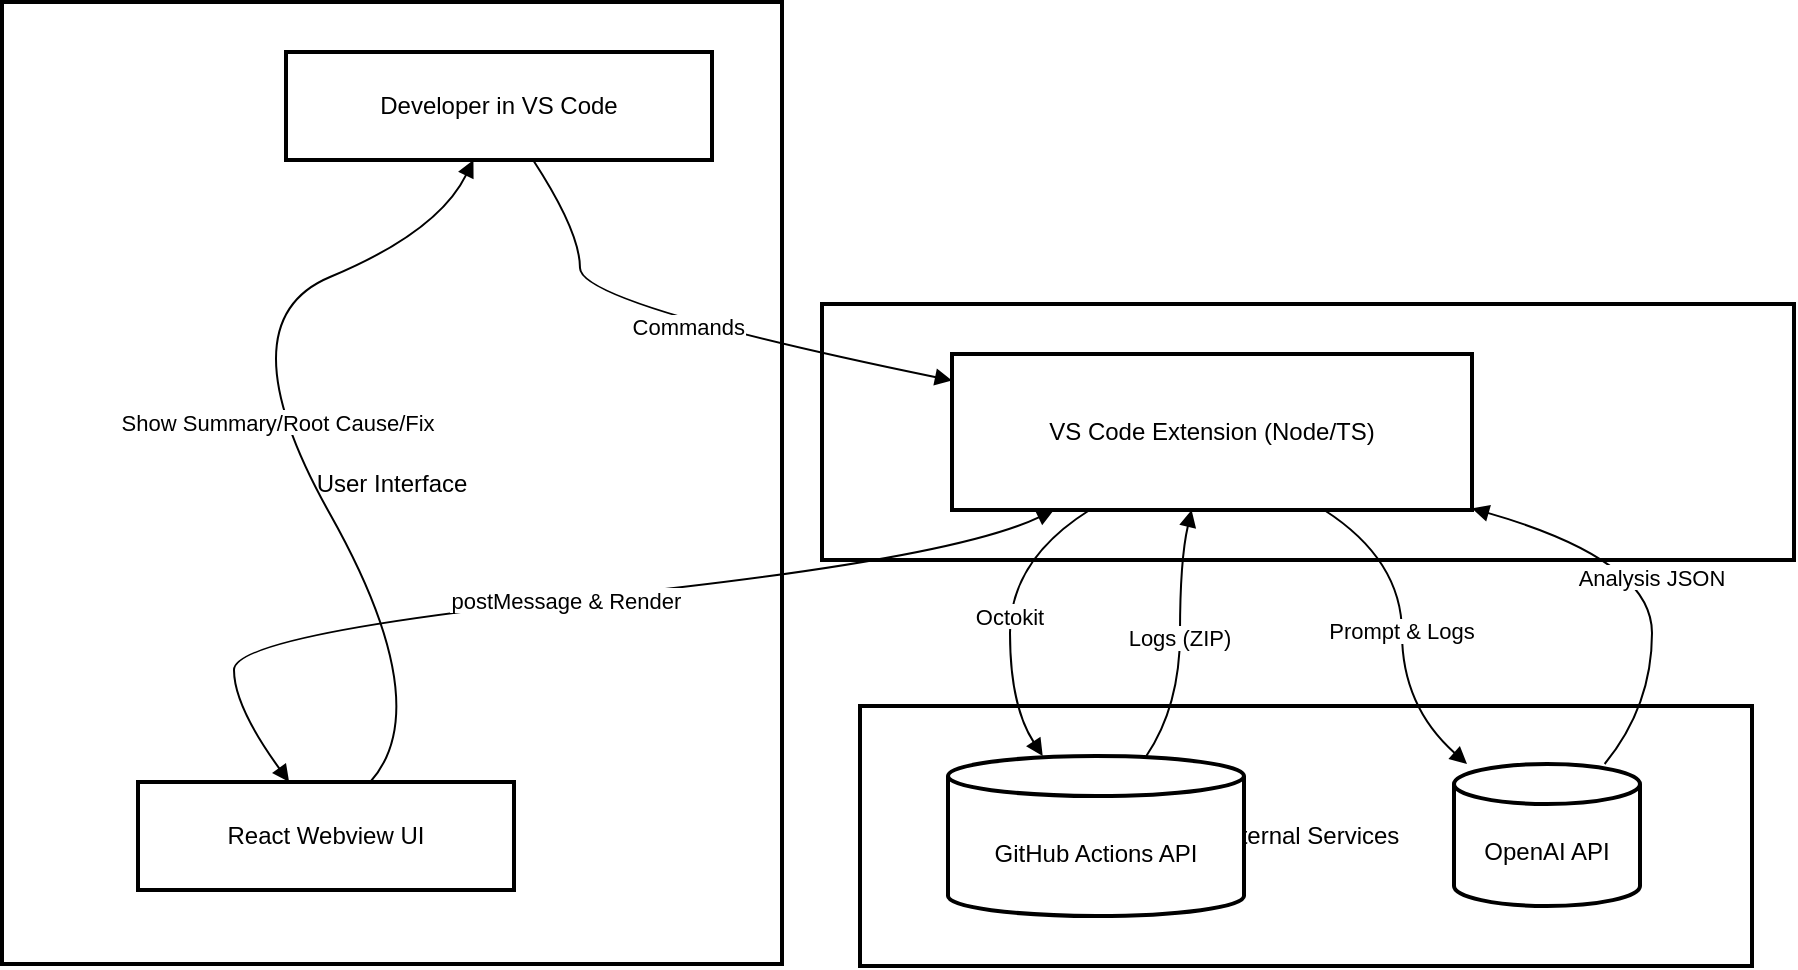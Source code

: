 <mxfile version="28.1.0" pages="2">
  <diagram name="전체 흐름 (Mermaid Flowchart)" id="U96DuDwk4poEdV1lNyxc">
    <mxGraphModel dx="1042" dy="527" grid="1" gridSize="10" guides="1" tooltips="1" connect="1" arrows="1" fold="1" page="1" pageScale="1" pageWidth="827" pageHeight="1169" math="0" shadow="0">
      <root>
        <mxCell id="0" />
        <mxCell id="1" parent="0" />
        <mxCell id="t5ITTP7FT7SSCg5nKRJS-1" value="External Services" style="whiteSpace=wrap;strokeWidth=2;" parent="1" vertex="1">
          <mxGeometry x="449" y="372" width="446" height="130" as="geometry" />
        </mxCell>
        <mxCell id="t5ITTP7FT7SSCg5nKRJS-2" value="Core Logic" style="whiteSpace=wrap;strokeWidth=2;" parent="1" vertex="1">
          <mxGeometry x="430" y="171" width="486" height="128" as="geometry" />
        </mxCell>
        <mxCell id="t5ITTP7FT7SSCg5nKRJS-3" value="User Interface" style="whiteSpace=wrap;strokeWidth=2;" parent="1" vertex="1">
          <mxGeometry x="20" y="20" width="390" height="481" as="geometry" />
        </mxCell>
        <mxCell id="t5ITTP7FT7SSCg5nKRJS-4" value="Developer in VS Code" style="whiteSpace=wrap;strokeWidth=2;" parent="1" vertex="1">
          <mxGeometry x="162" y="45" width="213" height="54" as="geometry" />
        </mxCell>
        <mxCell id="t5ITTP7FT7SSCg5nKRJS-5" value="React Webview UI" style="whiteSpace=wrap;strokeWidth=2;" parent="1" vertex="1">
          <mxGeometry x="88" y="410" width="188" height="54" as="geometry" />
        </mxCell>
        <mxCell id="t5ITTP7FT7SSCg5nKRJS-6" value="VS Code Extension (Node/TS)" style="whiteSpace=wrap;strokeWidth=2;" parent="1" vertex="1">
          <mxGeometry x="495" y="196" width="260" height="78" as="geometry" />
        </mxCell>
        <mxCell id="t5ITTP7FT7SSCg5nKRJS-7" value="GitHub Actions API" style="shape=cylinder3;boundedLbl=1;backgroundOutline=1;size=10;strokeWidth=2;whiteSpace=wrap;" parent="1" vertex="1">
          <mxGeometry x="493" y="397" width="148" height="80" as="geometry" />
        </mxCell>
        <mxCell id="t5ITTP7FT7SSCg5nKRJS-8" value="OpenAI API" style="shape=cylinder3;boundedLbl=1;backgroundOutline=1;size=10;strokeWidth=2;whiteSpace=wrap;" parent="1" vertex="1">
          <mxGeometry x="746" y="401" width="93" height="71" as="geometry" />
        </mxCell>
        <mxCell id="t5ITTP7FT7SSCg5nKRJS-9" value="Commands" style="curved=1;startArrow=none;endArrow=block;exitX=0.58;exitY=1;entryX=0;entryY=0.17;rounded=0;" parent="1" source="t5ITTP7FT7SSCg5nKRJS-4" target="t5ITTP7FT7SSCg5nKRJS-6" edge="1">
          <mxGeometry relative="1" as="geometry">
            <Array as="points">
              <mxPoint x="309" y="135" />
              <mxPoint x="309" y="171" />
            </Array>
          </mxGeometry>
        </mxCell>
        <mxCell id="t5ITTP7FT7SSCg5nKRJS-10" value="postMessage &amp; Render" style="curved=1;startArrow=block;endArrow=block;exitX=0.19;exitY=1.01;entryX=0.4;entryY=-0.01;rounded=0;" parent="1" source="t5ITTP7FT7SSCg5nKRJS-6" target="t5ITTP7FT7SSCg5nKRJS-5" edge="1">
          <mxGeometry relative="1" as="geometry">
            <Array as="points">
              <mxPoint x="494" y="299" />
              <mxPoint x="136" y="336" />
              <mxPoint x="136" y="372" />
            </Array>
          </mxGeometry>
        </mxCell>
        <mxCell id="t5ITTP7FT7SSCg5nKRJS-11" value="Show Summary/Root Cause/Fix" style="curved=1;startArrow=none;endArrow=block;exitX=0.62;exitY=-0.01;entryX=0.44;entryY=1;rounded=0;" parent="1" source="t5ITTP7FT7SSCg5nKRJS-5" target="t5ITTP7FT7SSCg5nKRJS-4" edge="1">
          <mxGeometry relative="1" as="geometry">
            <Array as="points">
              <mxPoint x="238" y="372" />
              <mxPoint x="130" y="180" />
              <mxPoint x="238" y="135" />
            </Array>
          </mxGeometry>
        </mxCell>
        <mxCell id="t5ITTP7FT7SSCg5nKRJS-12" value="Octokit" style="curved=1;startArrow=none;endArrow=block;exitX=0.26;exitY=1.01;entryX=0.32;entryY=0;rounded=0;" parent="1" source="t5ITTP7FT7SSCg5nKRJS-6" target="t5ITTP7FT7SSCg5nKRJS-7" edge="1">
          <mxGeometry relative="1" as="geometry">
            <Array as="points">
              <mxPoint x="524" y="299" />
              <mxPoint x="524" y="372" />
            </Array>
          </mxGeometry>
        </mxCell>
        <mxCell id="t5ITTP7FT7SSCg5nKRJS-13" value="Logs (ZIP)" style="curved=1;startArrow=none;endArrow=block;exitX=0.67;exitY=0;entryX=0.46;entryY=1.01;rounded=0;" parent="1" source="t5ITTP7FT7SSCg5nKRJS-7" target="t5ITTP7FT7SSCg5nKRJS-6" edge="1">
          <mxGeometry relative="1" as="geometry">
            <Array as="points">
              <mxPoint x="609" y="372" />
              <mxPoint x="609" y="299" />
            </Array>
          </mxGeometry>
        </mxCell>
        <mxCell id="t5ITTP7FT7SSCg5nKRJS-14" value="Prompt &amp; Logs" style="curved=1;startArrow=none;endArrow=block;exitX=0.72;exitY=1.01;entryX=0.07;entryY=0;rounded=0;" parent="1" source="t5ITTP7FT7SSCg5nKRJS-6" target="t5ITTP7FT7SSCg5nKRJS-8" edge="1">
          <mxGeometry relative="1" as="geometry">
            <Array as="points">
              <mxPoint x="720" y="299" />
              <mxPoint x="720" y="372" />
            </Array>
          </mxGeometry>
        </mxCell>
        <mxCell id="t5ITTP7FT7SSCg5nKRJS-15" value="Analysis JSON" style="curved=1;startArrow=none;endArrow=block;exitX=0.81;exitY=0;entryX=1;entryY=0.99;rounded=0;" parent="1" source="t5ITTP7FT7SSCg5nKRJS-8" target="t5ITTP7FT7SSCg5nKRJS-6" edge="1">
          <mxGeometry relative="1" as="geometry">
            <Array as="points">
              <mxPoint x="845" y="372" />
              <mxPoint x="845" y="299" />
            </Array>
          </mxGeometry>
        </mxCell>
      </root>
    </mxGraphModel>
  </diagram>
  <diagram id="QAhSa-7ABV4evwOC89Yf" name="분석 시퀀스 (Mermaid Sequence)">
    <mxGraphModel dx="1097" dy="555" grid="1" gridSize="10" guides="1" tooltips="1" connect="1" arrows="1" fold="1" page="1" pageScale="1" pageWidth="827" pageHeight="1169" math="0" shadow="0">
      <root>
        <mxCell id="0" />
        <mxCell id="1" parent="0" />
        <mxCell id="S0h_tNL1lOXidRt3tDV7-1" value="User" style="shape=umlLifeline;perimeter=lifelinePerimeter;whiteSpace=wrap;container=1;dropTarget=0;collapsible=0;recursiveResize=0;outlineConnect=0;portConstraint=eastwest;newEdgeStyle={&quot;edgeStyle&quot;:&quot;elbowEdgeStyle&quot;,&quot;elbow&quot;:&quot;vertical&quot;,&quot;curved&quot;:0,&quot;rounded&quot;:0};size=65;" vertex="1" parent="1">
          <mxGeometry x="20" y="20" width="150" height="660" as="geometry" />
        </mxCell>
        <mxCell id="S0h_tNL1lOXidRt3tDV7-2" value="VS Code Extension" style="shape=umlLifeline;perimeter=lifelinePerimeter;whiteSpace=wrap;container=1;dropTarget=0;collapsible=0;recursiveResize=0;outlineConnect=0;portConstraint=eastwest;newEdgeStyle={&quot;edgeStyle&quot;:&quot;elbowEdgeStyle&quot;,&quot;elbow&quot;:&quot;vertical&quot;,&quot;curved&quot;:0,&quot;rounded&quot;:0};size=65;" vertex="1" parent="1">
          <mxGeometry x="318" y="20" width="159" height="660" as="geometry" />
        </mxCell>
        <mxCell id="S0h_tNL1lOXidRt3tDV7-3" value="GitHub Actions API" style="shape=umlLifeline;perimeter=lifelinePerimeter;whiteSpace=wrap;container=1;dropTarget=0;collapsible=0;recursiveResize=0;outlineConnect=0;portConstraint=eastwest;newEdgeStyle={&quot;edgeStyle&quot;:&quot;elbowEdgeStyle&quot;,&quot;elbow&quot;:&quot;vertical&quot;,&quot;curved&quot;:0,&quot;rounded&quot;:0};size=65;" vertex="1" parent="1">
          <mxGeometry x="544" y="20" width="161" height="660" as="geometry" />
        </mxCell>
        <mxCell id="S0h_tNL1lOXidRt3tDV7-4" value="OpenAI GPT" style="shape=umlLifeline;perimeter=lifelinePerimeter;whiteSpace=wrap;container=1;dropTarget=0;collapsible=0;recursiveResize=0;outlineConnect=0;portConstraint=eastwest;newEdgeStyle={&quot;edgeStyle&quot;:&quot;elbowEdgeStyle&quot;,&quot;elbow&quot;:&quot;vertical&quot;,&quot;curved&quot;:0,&quot;rounded&quot;:0};size=65;" vertex="1" parent="1">
          <mxGeometry x="755" y="20" width="150" height="660" as="geometry" />
        </mxCell>
        <mxCell id="S0h_tNL1lOXidRt3tDV7-5" value="실패 실행 선택 (Run ID)" style="verticalAlign=bottom;edgeStyle=elbowEdgeStyle;elbow=vertical;curved=0;rounded=0;endArrow=block;" edge="1" parent="1" source="S0h_tNL1lOXidRt3tDV7-1" target="S0h_tNL1lOXidRt3tDV7-2">
          <mxGeometry relative="1" as="geometry">
            <Array as="points">
              <mxPoint x="255" y="129" />
            </Array>
          </mxGeometry>
        </mxCell>
        <mxCell id="S0h_tNL1lOXidRt3tDV7-6" value="로그 ZIP 요청" style="verticalAlign=bottom;edgeStyle=elbowEdgeStyle;elbow=vertical;curved=0;rounded=0;endArrow=block;" edge="1" parent="1" source="S0h_tNL1lOXidRt3tDV7-2" target="S0h_tNL1lOXidRt3tDV7-3">
          <mxGeometry relative="1" as="geometry">
            <Array as="points">
              <mxPoint x="519" y="183" />
            </Array>
          </mxGeometry>
        </mxCell>
        <mxCell id="S0h_tNL1lOXidRt3tDV7-7" value="로그 ZIP (Jobs/Steps)" style="verticalAlign=bottom;edgeStyle=elbowEdgeStyle;elbow=vertical;curved=0;rounded=0;dashed=1;dashPattern=2 3;endArrow=block;" edge="1" parent="1" source="S0h_tNL1lOXidRt3tDV7-3" target="S0h_tNL1lOXidRt3tDV7-2">
          <mxGeometry relative="1" as="geometry">
            <Array as="points">
              <mxPoint x="522" y="239" />
            </Array>
          </mxGeometry>
        </mxCell>
        <mxCell id="S0h_tNL1lOXidRt3tDV7-8" value="실패 Step 탐지 &amp; 관련 부분 추출" style="curved=1;endArrow=block;rounded=0;" edge="1" parent="1" source="S0h_tNL1lOXidRt3tDV7-2" target="S0h_tNL1lOXidRt3tDV7-2">
          <mxGeometry relative="1" as="geometry">
            <Array as="points">
              <mxPoint x="448" y="293" />
              <mxPoint x="448" y="323" />
            </Array>
          </mxGeometry>
        </mxCell>
        <mxCell id="S0h_tNL1lOXidRt3tDV7-9" value="프롬프트 생성 (formatPrompt)" style="curved=1;endArrow=block;rounded=0;" edge="1" parent="1" source="S0h_tNL1lOXidRt3tDV7-2" target="S0h_tNL1lOXidRt3tDV7-2">
          <mxGeometry relative="1" as="geometry">
            <Array as="points">
              <mxPoint x="448" y="379" />
              <mxPoint x="448" y="409" />
            </Array>
          </mxGeometry>
        </mxCell>
        <mxCell id="S0h_tNL1lOXidRt3tDV7-10" value="analyze(prompt, context)" style="verticalAlign=bottom;edgeStyle=elbowEdgeStyle;elbow=vertical;curved=0;rounded=0;endArrow=block;" edge="1" parent="1" source="S0h_tNL1lOXidRt3tDV7-2" target="S0h_tNL1lOXidRt3tDV7-4">
          <mxGeometry relative="1" as="geometry">
            <Array as="points">
              <mxPoint x="622" y="465" />
            </Array>
          </mxGeometry>
        </mxCell>
        <mxCell id="S0h_tNL1lOXidRt3tDV7-11" value="{summary, rootCause, fix}" style="verticalAlign=bottom;edgeStyle=elbowEdgeStyle;elbow=vertical;curved=0;rounded=0;dashed=1;dashPattern=2 3;endArrow=block;" edge="1" parent="1" source="S0h_tNL1lOXidRt3tDV7-4" target="S0h_tNL1lOXidRt3tDV7-2">
          <mxGeometry relative="1" as="geometry">
            <Array as="points">
              <mxPoint x="625" y="521" />
            </Array>
          </mxGeometry>
        </mxCell>
        <mxCell id="S0h_tNL1lOXidRt3tDV7-12" value="React Webview로 분석 결과 표시" style="verticalAlign=bottom;edgeStyle=elbowEdgeStyle;elbow=vertical;curved=0;rounded=0;dashed=1;dashPattern=2 3;endArrow=block;" edge="1" parent="1" source="S0h_tNL1lOXidRt3tDV7-2" target="S0h_tNL1lOXidRt3tDV7-1">
          <mxGeometry relative="1" as="geometry">
            <Array as="points">
              <mxPoint x="258" y="575" />
            </Array>
          </mxGeometry>
        </mxCell>
      </root>
    </mxGraphModel>
  </diagram>
</mxfile>
